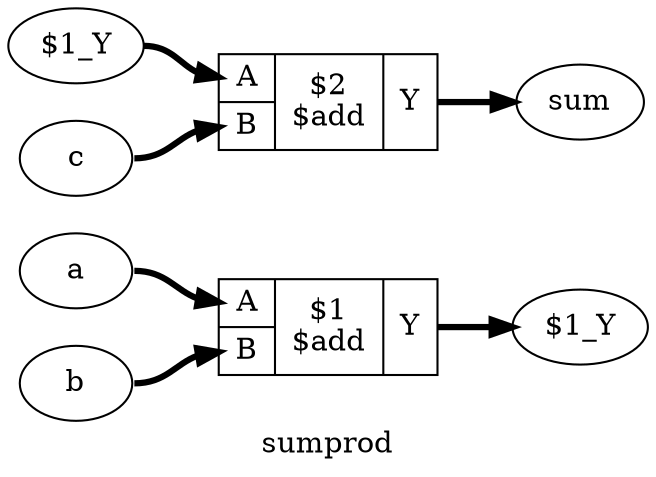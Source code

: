 digraph "sumprod" {
label="sumprod";
rankdir="LR";
remincross=true;
v0 [ label="a" ];
v1 [ label="b" ];
v2 [ label="$1_Y" ];
c4 [ shape=record, label="{{<p1> A|<p2> B}|$1\n$add|{<p3> Y}}",  ];
v3 [ label="$1_Y" ];
v4 [ label="c" ];
v5 [ label="sum" ];
c5 [ shape=record, label="{{<p1> A|<p2> B}|$2\n$add|{<p3> Y}}",  ];
v0:e -> c4:p1:w [color="black", fontcolor="black", style="setlinewidth(3)", label=""];
v1:e -> c4:p2:w [color="black", fontcolor="black", style="setlinewidth(3)", label=""];
c4:p3:e -> v2:w [color="black", fontcolor="black", style="setlinewidth(3)", label=""];
v3:e -> c5:p1:w [color="black", fontcolor="black", style="setlinewidth(3)", label=""];
v4:e -> c5:p2:w [color="black", fontcolor="black", style="setlinewidth(3)", label=""];
c5:p3:e -> v5:w [color="black", fontcolor="black", style="setlinewidth(3)", label=""];
}
